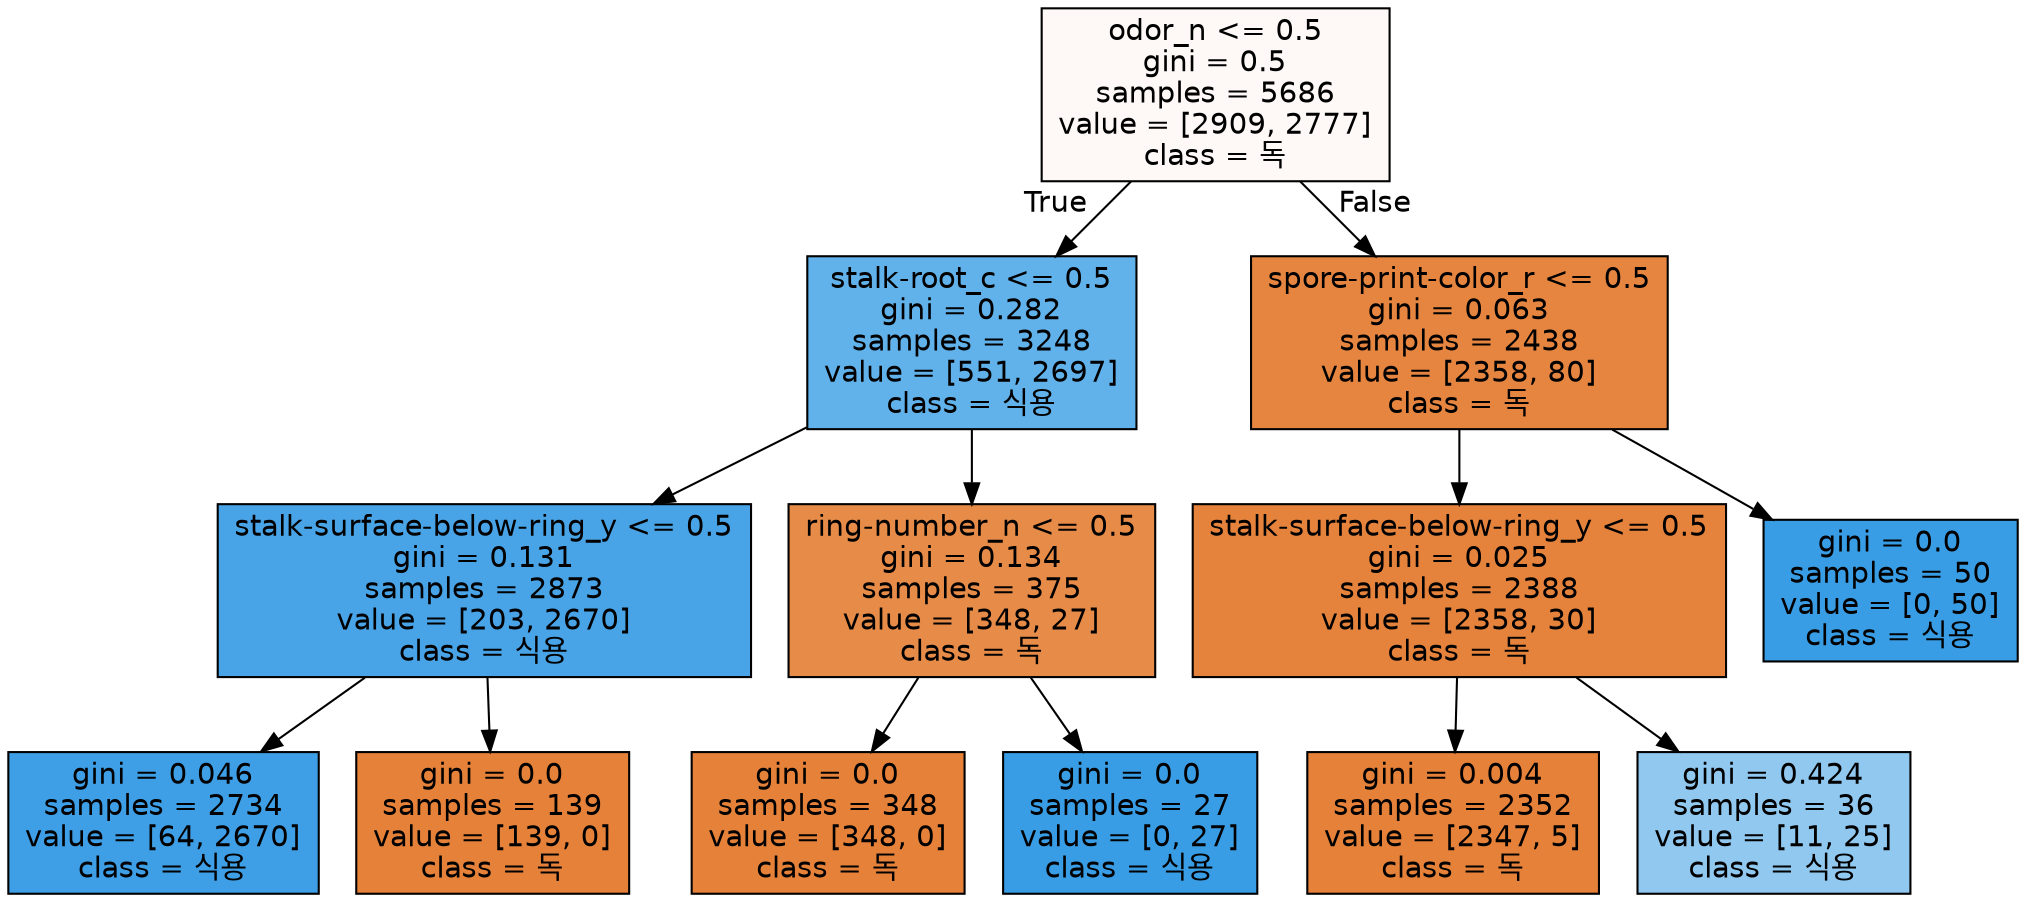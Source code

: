 digraph Tree {
node [shape=box, style="filled", color="black", fontname="helvetica"] ;
edge [fontname="helvetica"] ;
0 [label="odor_n <= 0.5\ngini = 0.5\nsamples = 5686\nvalue = [2909, 2777]\nclass = 독", fillcolor="#fef9f6"] ;
1 [label="stalk-root_c <= 0.5\ngini = 0.282\nsamples = 3248\nvalue = [551, 2697]\nclass = 식용", fillcolor="#61b1ea"] ;
0 -> 1 [labeldistance=2.5, labelangle=45, headlabel="True"] ;
2 [label="stalk-surface-below-ring_y <= 0.5\ngini = 0.131\nsamples = 2873\nvalue = [203, 2670]\nclass = 식용", fillcolor="#48a4e7"] ;
1 -> 2 ;
3 [label="gini = 0.046\nsamples = 2734\nvalue = [64, 2670]\nclass = 식용", fillcolor="#3e9fe6"] ;
2 -> 3 ;
4 [label="gini = 0.0\nsamples = 139\nvalue = [139, 0]\nclass = 독", fillcolor="#e58139"] ;
2 -> 4 ;
5 [label="ring-number_n <= 0.5\ngini = 0.134\nsamples = 375\nvalue = [348, 27]\nclass = 독", fillcolor="#e78b48"] ;
1 -> 5 ;
6 [label="gini = 0.0\nsamples = 348\nvalue = [348, 0]\nclass = 독", fillcolor="#e58139"] ;
5 -> 6 ;
7 [label="gini = 0.0\nsamples = 27\nvalue = [0, 27]\nclass = 식용", fillcolor="#399de5"] ;
5 -> 7 ;
8 [label="spore-print-color_r <= 0.5\ngini = 0.063\nsamples = 2438\nvalue = [2358, 80]\nclass = 독", fillcolor="#e68540"] ;
0 -> 8 [labeldistance=2.5, labelangle=-45, headlabel="False"] ;
9 [label="stalk-surface-below-ring_y <= 0.5\ngini = 0.025\nsamples = 2388\nvalue = [2358, 30]\nclass = 독", fillcolor="#e5833c"] ;
8 -> 9 ;
10 [label="gini = 0.004\nsamples = 2352\nvalue = [2347, 5]\nclass = 독", fillcolor="#e58139"] ;
9 -> 10 ;
11 [label="gini = 0.424\nsamples = 36\nvalue = [11, 25]\nclass = 식용", fillcolor="#90c8f0"] ;
9 -> 11 ;
12 [label="gini = 0.0\nsamples = 50\nvalue = [0, 50]\nclass = 식용", fillcolor="#399de5"] ;
8 -> 12 ;
}